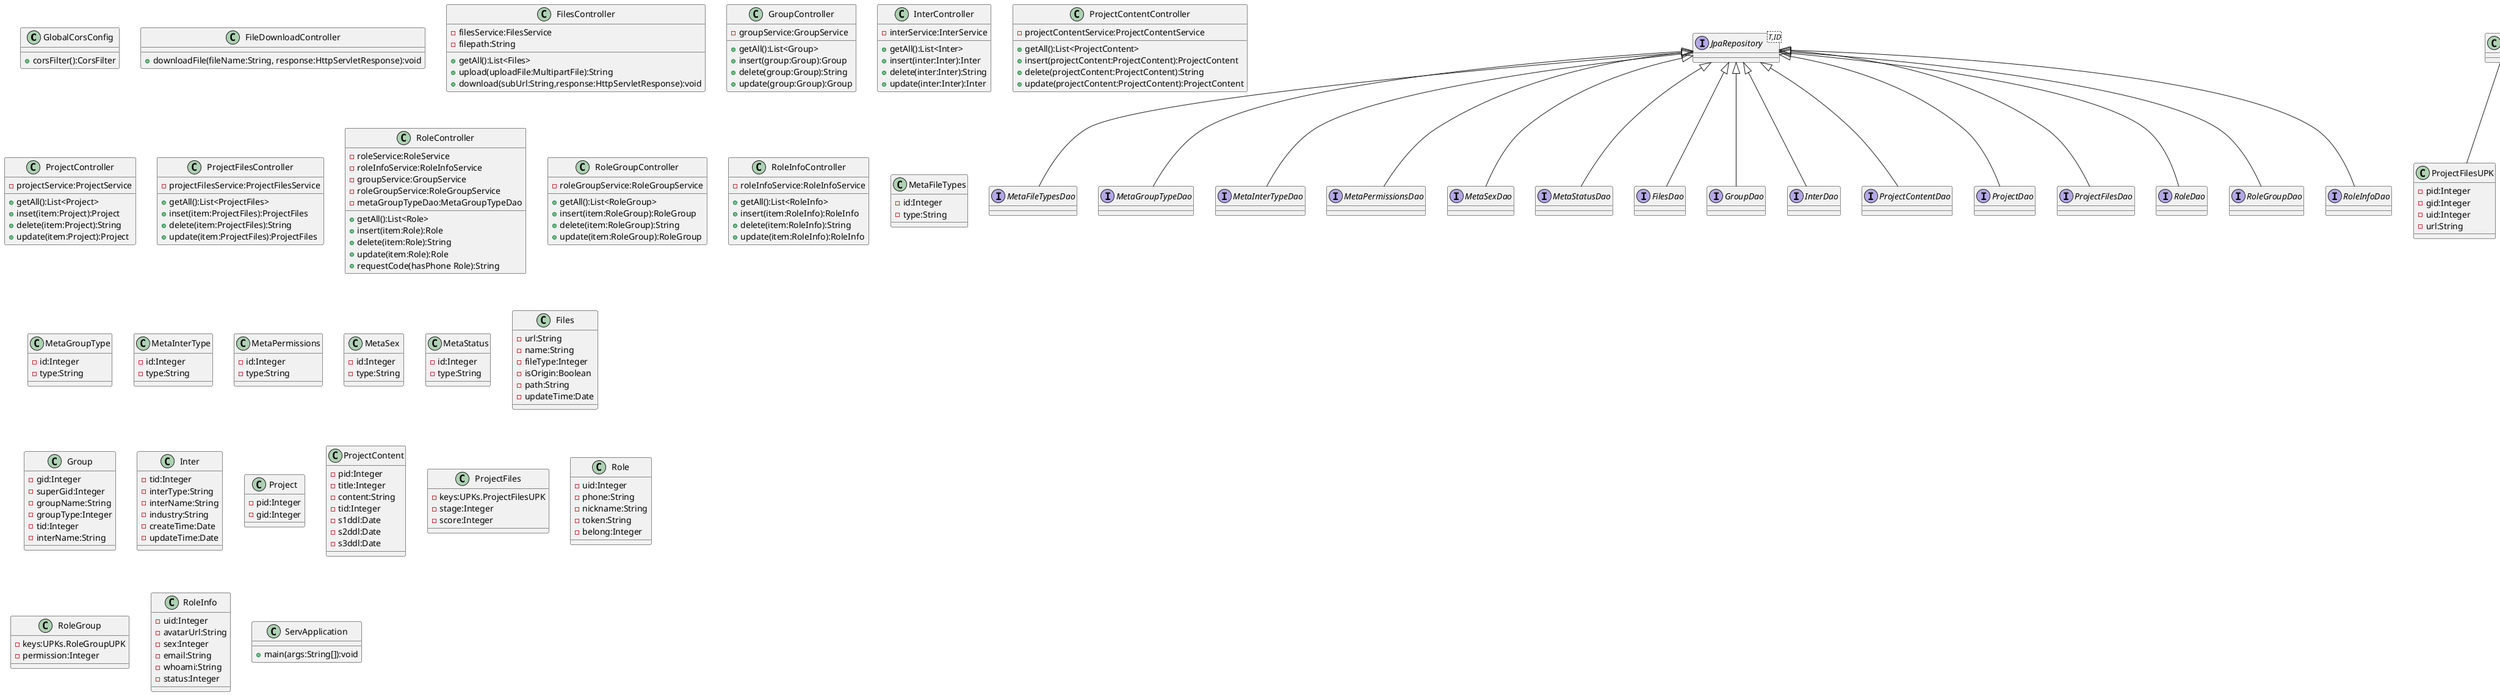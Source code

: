 @startuml
'https://plantuml.com/class-diagram'

class GlobalCorsConfig {
    + corsFilter():CorsFilter
}

class FileDownloadController {
    + downloadFile(fileName:String, response:HttpServletResponse):void
}

class FilesController {
    - filesService:FilesService
    - filepath:String
    + getAll():List<Files>
    + upload(uploadFile:MultipartFile):String
    + download(subUrl:String,response:HttpServletResponse):void
}

class GroupController {
    - groupService:GroupService
    + getAll():List<Group>
    + insert(group:Group):Group
    + delete(group:Group):String
    + update(group:Group):Group
}

class InterController {
    - interService:InterService
    + getAll():List<Inter>
    + insert(inter:Inter):Inter
    + delete(inter:Inter):String
    + update(inter:Inter):Inter
}

class ProjectContentController {
    - projectContentService:ProjectContentService
    + getAll():List<ProjectContent>
    + insert(projectContent:ProjectContent):ProjectContent
    + delete(projectContent:ProjectContent):String
    + update(projectContent:ProjectContent):ProjectContent
}

class ProjectController {
    - projectService:ProjectService
    + getAll():List<Project>
    + inset(item:Project):Project
    + delete(item:Project):String
    + update(item:Project):Project
}

class ProjectFilesController {
    - projectFilesService:ProjectFilesService
    + getAll():List<ProjectFiles>
    + inset(item:ProjectFiles):ProjectFiles
    + delete(item:ProjectFiles):String
    + update(item:ProjectFiles):ProjectFiles
}

class RoleController {
    - roleService:RoleService
    - roleInfoService:RoleInfoService
    - groupService:GroupService
    - roleGroupService:RoleGroupService
    - metaGroupTypeDao:MetaGroupTypeDao
    + getAll():List<Role>
    + insert(item:Role):Role
    + delete(item:Role):String
    + update(item:Role):Role
    + requestCode(hasPhone Role):String
}

class RoleGroupController {
    - roleGroupService:RoleGroupService
    + getAll():List<RoleGroup>
    + insert(item:RoleGroup):RoleGroup
    + delete(item:RoleGroup):String
    + update(item:RoleGroup):RoleGroup
}

class RoleInfoController {
    - roleInfoService:RoleInfoService
    + getAll():List<RoleInfo>
    + insert(item:RoleInfo):RoleInfo
    + delete(item:RoleInfo):String
    + update(item:RoleInfo):RoleInfo
}

interface JpaRepository<T,ID>

interface MetaFileTypesDao
interface MetaGroupTypeDao
interface MetaInterTypeDao
interface MetaPermissionsDao
interface MetaSexDao
interface MetaStatusDao

JpaRepository <|-- MetaFileTypesDao
JpaRepository <|-- MetaGroupTypeDao
JpaRepository <|-- MetaInterTypeDao
JpaRepository <|-- MetaPermissionsDao
JpaRepository <|-- MetaSexDao
JpaRepository <|-- MetaStatusDao

interface FilesDao
interface GroupDao
interface InterDao
interface ProjectContentDao
interface ProjectDao
interface ProjectFilesDao
interface RoleDao
interface RoleGroupDao
interface RoleInfoDao

JpaRepository <|-- FilesDao
JpaRepository <|-- GroupDao
JpaRepository <|-- InterDao
JpaRepository <|-- ProjectContentDao
JpaRepository <|-- ProjectDao
JpaRepository <|-- ProjectFilesDao
JpaRepository <|-- RoleDao
JpaRepository <|-- RoleGroupDao
JpaRepository <|-- RoleInfoDao

class MetaFileTypes {
    - id:Integer
    - type:String
}

class MetaGroupType {
    - id:Integer
    - type:String
}

class MetaInterType {
    - id:Integer
    - type:String
}

class MetaPermissions {
    - id:Integer
    - type:String
}

class MetaSex {
    - id:Integer
    - type:String
}

class MetaStatus {
    - id:Integer
    - type:String
}

class Files {
    - url:String
    - name:String
    - fileType:Integer
    - isOrigin:Boolean
    - path:String
    - updateTime:Date
}

class Group {
    - gid:Integer
    - superGid:Integer
    - groupName:String
    - groupType:Integer
    - tid:Integer
    - interName:String
}

class Inter {
    - tid:Integer
    - interType:String
    - interName:String
    - industry:String
    - createTime:Date
    - updateTime:Date
}

class Project {
    - pid:Integer
    - gid:Integer
}

class ProjectContent {
    - pid:Integer
    - title:Integer
    - content:String
    - tid:Integer
    - s1ddl:Date
    - s2ddl:Date
    - s3ddl:Date
}

class ProjectFiles {
    - keys:UPKs.ProjectFilesUPK
    - stage:Integer
    - score:Integer
}

class Role {
    - uid:Integer
    - phone:String
    - nickname:String
    - token:String
    - belong:Integer
}

class RoleGroup {
    - keys:UPKs.RoleGroupUPK
    - permission:Integer
}

class RoleInfo {
    - uid:Integer
    - avatarUrl:String
    - sex:Integer
    - email:String
    - whoami:String
    - status:Integer
}

class UPKs {

}

class ProjectFilesUPK {
    - pid:Integer
    - gid:Integer
    - uid:Integer
    - url:String
}

class RoleGroupUPK {
    - uid:Integer
    - gid:Integer
}

UPKs -- ProjectFilesUPK
UPKs -- RoleGroupUPK

class ServApplication {
    + main(args:String[]):void
}

@enduml